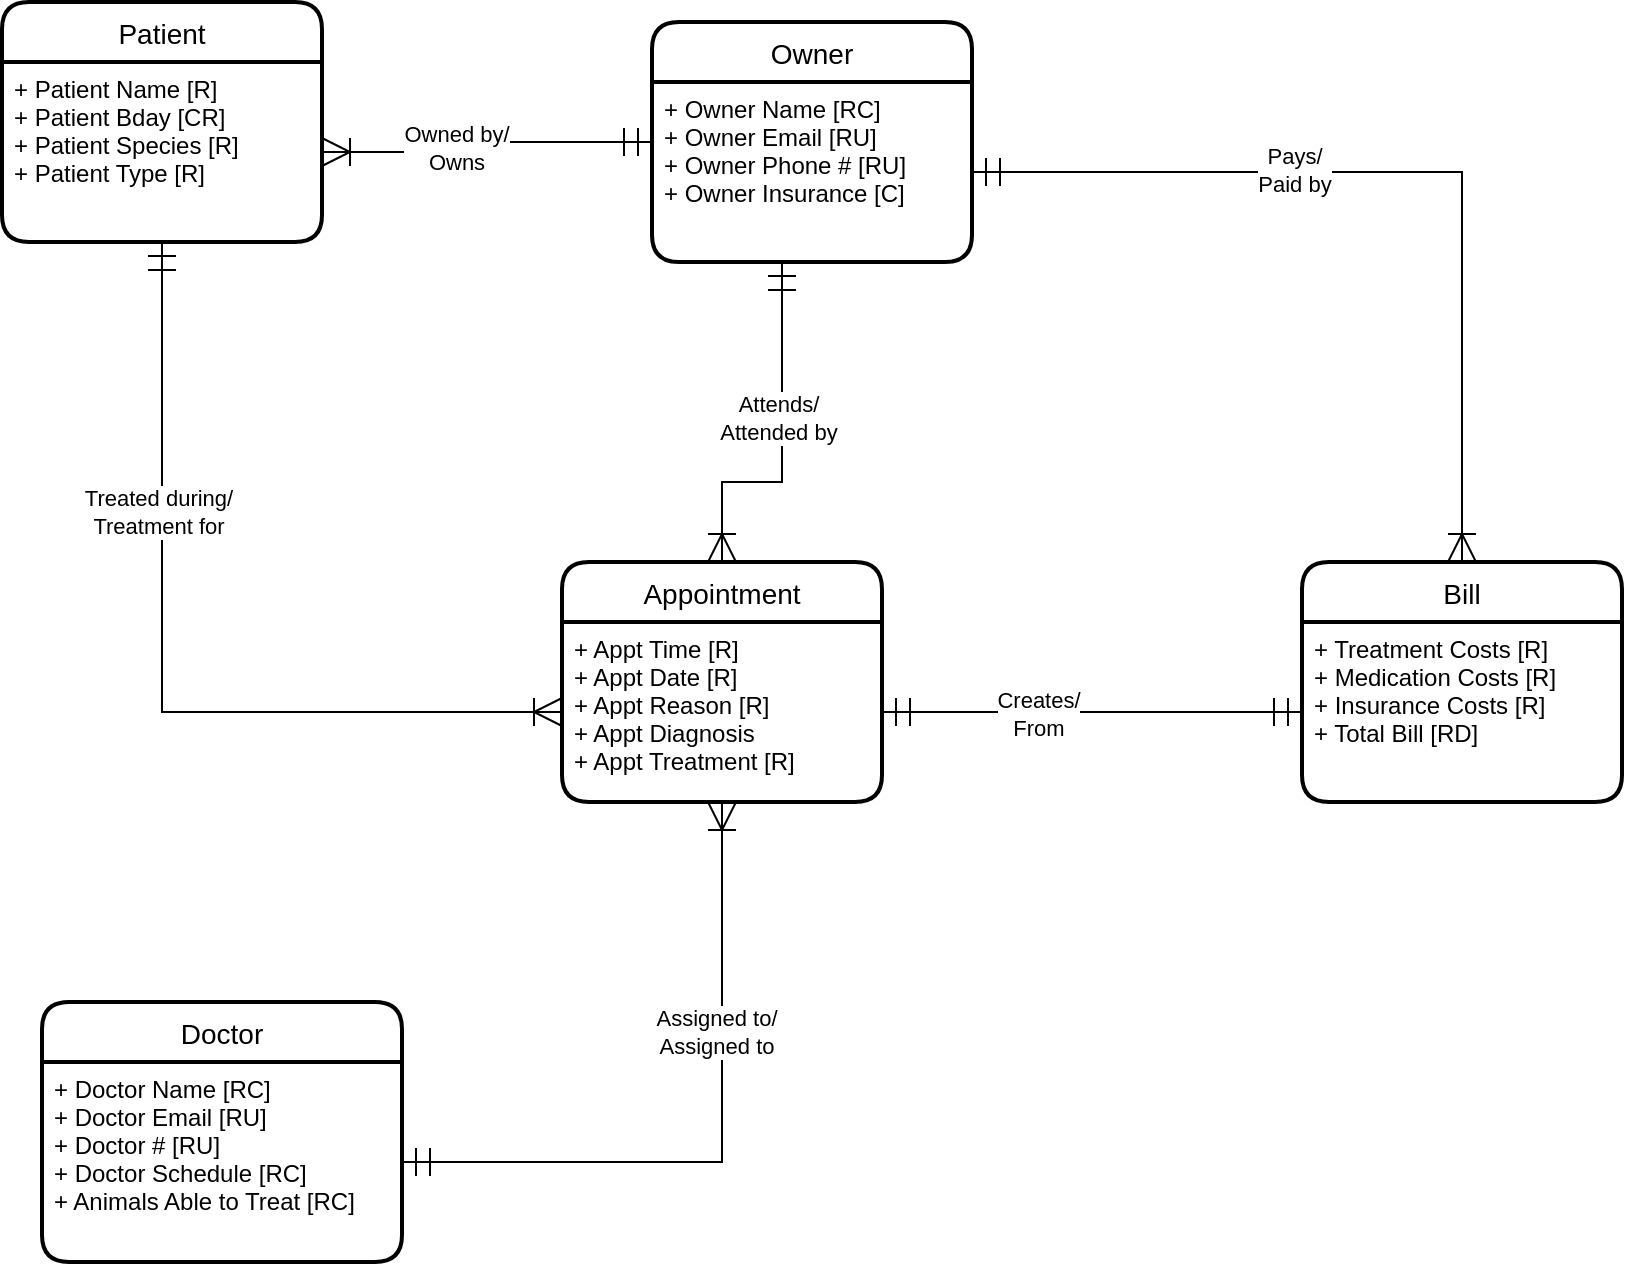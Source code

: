 <mxfile version="14.5.7" type="device"><diagram id="vtf2aGfnUNBkFR3QyOsm" name="V1"><mxGraphModel dx="1422" dy="762" grid="1" gridSize="10" guides="1" tooltips="1" connect="1" arrows="1" fold="1" page="1" pageScale="1" pageWidth="850" pageHeight="1100" math="0" shadow="0"><root><mxCell id="0"/><mxCell id="1" parent="0"/><mxCell id="FJTQIi7GIyaVT1sZlMsp-1" value="Patient" style="swimlane;childLayout=stackLayout;horizontal=1;startSize=30;horizontalStack=0;rounded=1;fontSize=14;fontStyle=0;strokeWidth=2;resizeParent=0;resizeLast=1;shadow=0;dashed=0;align=center;" vertex="1" parent="1"><mxGeometry x="20" y="10" width="160" height="120" as="geometry"/></mxCell><mxCell id="FJTQIi7GIyaVT1sZlMsp-2" value="+ Patient Name [R]&#10;+ Patient Bday [CR]&#10;+ Patient Species [R]&#10;+ Patient Type [R]" style="align=left;strokeColor=none;fillColor=none;spacingLeft=4;fontSize=12;verticalAlign=top;resizable=0;rotatable=0;part=1;" vertex="1" parent="FJTQIi7GIyaVT1sZlMsp-1"><mxGeometry y="30" width="160" height="90" as="geometry"/></mxCell><mxCell id="FJTQIi7GIyaVT1sZlMsp-3" value="Owner" style="swimlane;childLayout=stackLayout;horizontal=1;startSize=30;horizontalStack=0;rounded=1;fontSize=14;fontStyle=0;strokeWidth=2;resizeParent=0;resizeLast=1;shadow=0;dashed=0;align=center;" vertex="1" parent="1"><mxGeometry x="345" y="20" width="160" height="120" as="geometry"/></mxCell><mxCell id="FJTQIi7GIyaVT1sZlMsp-4" value="+ Owner Name [RC]&#10;+ Owner Email [RU]&#10;+ Owner Phone # [RU]&#10;+ Owner Insurance [C]" style="align=left;strokeColor=none;fillColor=none;spacingLeft=4;fontSize=12;verticalAlign=top;resizable=0;rotatable=0;part=1;" vertex="1" parent="FJTQIi7GIyaVT1sZlMsp-3"><mxGeometry y="30" width="160" height="90" as="geometry"/></mxCell><mxCell id="FJTQIi7GIyaVT1sZlMsp-5" value="Doctor" style="swimlane;childLayout=stackLayout;horizontal=1;startSize=30;horizontalStack=0;rounded=1;fontSize=14;fontStyle=0;strokeWidth=2;resizeParent=0;resizeLast=1;shadow=0;dashed=0;align=center;" vertex="1" parent="1"><mxGeometry x="40" y="510" width="180" height="130" as="geometry"/></mxCell><mxCell id="FJTQIi7GIyaVT1sZlMsp-6" value="+ Doctor Name [RC]&#10;+ Doctor Email [RU]&#10;+ Doctor # [RU]&#10;+ Doctor Schedule [RC]&#10;+ Animals Able to Treat [RC]" style="align=left;strokeColor=none;fillColor=none;spacingLeft=4;fontSize=12;verticalAlign=top;resizable=0;rotatable=0;part=1;" vertex="1" parent="FJTQIi7GIyaVT1sZlMsp-5"><mxGeometry y="30" width="180" height="100" as="geometry"/></mxCell><mxCell id="FJTQIi7GIyaVT1sZlMsp-7" value="Bill" style="swimlane;childLayout=stackLayout;horizontal=1;startSize=30;horizontalStack=0;rounded=1;fontSize=14;fontStyle=0;strokeWidth=2;resizeParent=0;resizeLast=1;shadow=0;dashed=0;align=center;" vertex="1" parent="1"><mxGeometry x="670" y="290" width="160" height="120" as="geometry"/></mxCell><mxCell id="FJTQIi7GIyaVT1sZlMsp-8" value="+ Treatment Costs [R] &#10;+ Medication Costs [R]&#10;+ Insurance Costs [R]&#10;+ Total Bill [RD]" style="align=left;strokeColor=none;fillColor=none;spacingLeft=4;fontSize=12;verticalAlign=top;resizable=0;rotatable=0;part=1;" vertex="1" parent="FJTQIi7GIyaVT1sZlMsp-7"><mxGeometry y="30" width="160" height="90" as="geometry"/></mxCell><mxCell id="FJTQIi7GIyaVT1sZlMsp-9" value="Appointment" style="swimlane;childLayout=stackLayout;horizontal=1;startSize=30;horizontalStack=0;rounded=1;fontSize=14;fontStyle=0;strokeWidth=2;resizeParent=0;resizeLast=1;shadow=0;dashed=0;align=center;" vertex="1" parent="1"><mxGeometry x="300" y="290" width="160" height="120" as="geometry"/></mxCell><mxCell id="FJTQIi7GIyaVT1sZlMsp-10" value="+ Appt Time [R]&#10;+ Appt Date [R]&#10;+ Appt Reason [R]&#10;+ Appt Diagnosis&#10;+ Appt Treatment [R]" style="align=left;strokeColor=none;fillColor=none;spacingLeft=4;fontSize=12;verticalAlign=top;resizable=0;rotatable=0;part=1;" vertex="1" parent="FJTQIi7GIyaVT1sZlMsp-9"><mxGeometry y="30" width="160" height="90" as="geometry"/></mxCell><mxCell id="FJTQIi7GIyaVT1sZlMsp-12" style="edgeStyle=orthogonalEdgeStyle;rounded=0;orthogonalLoop=1;jettySize=auto;html=1;entryX=0;entryY=0.5;entryDx=0;entryDy=0;endSize=12;startSize=12;endArrow=ERmandOne;endFill=0;startArrow=ERoneToMany;startFill=0;" edge="1" parent="1" source="FJTQIi7GIyaVT1sZlMsp-2" target="FJTQIi7GIyaVT1sZlMsp-3"><mxGeometry relative="1" as="geometry"/></mxCell><mxCell id="FJTQIi7GIyaVT1sZlMsp-14" value="Owned by/&lt;br&gt;Owns" style="edgeLabel;html=1;align=center;verticalAlign=middle;resizable=0;points=[];" vertex="1" connectable="0" parent="FJTQIi7GIyaVT1sZlMsp-12"><mxGeometry x="-0.211" y="2" relative="1" as="geometry"><mxPoint as="offset"/></mxGeometry></mxCell><mxCell id="FJTQIi7GIyaVT1sZlMsp-15" style="edgeStyle=orthogonalEdgeStyle;rounded=0;orthogonalLoop=1;jettySize=auto;html=1;entryX=0.5;entryY=0;entryDx=0;entryDy=0;startArrow=ERmandOne;startFill=0;startSize=12;endArrow=ERoneToMany;endFill=0;endSize=12;" edge="1" parent="1" source="FJTQIi7GIyaVT1sZlMsp-4" target="FJTQIi7GIyaVT1sZlMsp-9"><mxGeometry relative="1" as="geometry"><Array as="points"><mxPoint x="410" y="250"/><mxPoint x="380" y="250"/></Array></mxGeometry></mxCell><mxCell id="FJTQIi7GIyaVT1sZlMsp-24" value="Attends/&lt;br&gt;Attended by" style="edgeLabel;html=1;align=center;verticalAlign=middle;resizable=0;points=[];" vertex="1" connectable="0" parent="FJTQIi7GIyaVT1sZlMsp-15"><mxGeometry x="-0.133" y="-2" relative="1" as="geometry"><mxPoint as="offset"/></mxGeometry></mxCell><mxCell id="FJTQIi7GIyaVT1sZlMsp-19" style="edgeStyle=orthogonalEdgeStyle;rounded=0;orthogonalLoop=1;jettySize=auto;html=1;exitX=0.5;exitY=1;exitDx=0;exitDy=0;entryX=0;entryY=0.5;entryDx=0;entryDy=0;startArrow=ERmandOne;startFill=0;startSize=12;endArrow=ERoneToMany;endFill=0;endSize=12;" edge="1" parent="1" source="FJTQIi7GIyaVT1sZlMsp-2" target="FJTQIi7GIyaVT1sZlMsp-10"><mxGeometry relative="1" as="geometry"/></mxCell><mxCell id="FJTQIi7GIyaVT1sZlMsp-22" value="Treated during/&lt;br&gt;Treatment for" style="edgeLabel;html=1;align=center;verticalAlign=middle;resizable=0;points=[];" vertex="1" connectable="0" parent="FJTQIi7GIyaVT1sZlMsp-19"><mxGeometry x="-0.379" y="-2" relative="1" as="geometry"><mxPoint as="offset"/></mxGeometry></mxCell><mxCell id="FJTQIi7GIyaVT1sZlMsp-21" style="edgeStyle=orthogonalEdgeStyle;rounded=0;orthogonalLoop=1;jettySize=auto;html=1;entryX=0.5;entryY=1;entryDx=0;entryDy=0;startArrow=ERmandOne;startFill=0;startSize=12;endArrow=ERoneToMany;endFill=0;endSize=12;" edge="1" parent="1" source="FJTQIi7GIyaVT1sZlMsp-6" target="FJTQIi7GIyaVT1sZlMsp-10"><mxGeometry relative="1" as="geometry"/></mxCell><mxCell id="FJTQIi7GIyaVT1sZlMsp-23" value="Assigned to/&lt;br&gt;Assigned to" style="edgeLabel;html=1;align=center;verticalAlign=middle;resizable=0;points=[];" vertex="1" connectable="0" parent="FJTQIi7GIyaVT1sZlMsp-21"><mxGeometry x="0.324" y="3" relative="1" as="geometry"><mxPoint as="offset"/></mxGeometry></mxCell><mxCell id="FJTQIi7GIyaVT1sZlMsp-25" style="edgeStyle=orthogonalEdgeStyle;rounded=0;orthogonalLoop=1;jettySize=auto;html=1;entryX=0.5;entryY=0;entryDx=0;entryDy=0;startArrow=ERmandOne;startFill=0;startSize=12;endArrow=ERoneToMany;endFill=0;endSize=12;" edge="1" parent="1" source="FJTQIi7GIyaVT1sZlMsp-4" target="FJTQIi7GIyaVT1sZlMsp-7"><mxGeometry relative="1" as="geometry"/></mxCell><mxCell id="FJTQIi7GIyaVT1sZlMsp-28" value="Pays/&lt;br&gt;Paid by" style="edgeLabel;html=1;align=center;verticalAlign=middle;resizable=0;points=[];" vertex="1" connectable="0" parent="FJTQIi7GIyaVT1sZlMsp-25"><mxGeometry x="-0.271" y="1" relative="1" as="geometry"><mxPoint as="offset"/></mxGeometry></mxCell><mxCell id="FJTQIi7GIyaVT1sZlMsp-27" style="edgeStyle=orthogonalEdgeStyle;rounded=0;orthogonalLoop=1;jettySize=auto;html=1;entryX=0;entryY=0.5;entryDx=0;entryDy=0;startArrow=ERmandOne;startFill=0;startSize=12;endArrow=ERmandOne;endFill=0;endSize=12;" edge="1" parent="1" source="FJTQIi7GIyaVT1sZlMsp-10" target="FJTQIi7GIyaVT1sZlMsp-8"><mxGeometry relative="1" as="geometry"/></mxCell><mxCell id="FJTQIi7GIyaVT1sZlMsp-29" value="Creates/&lt;br&gt;From" style="edgeLabel;html=1;align=center;verticalAlign=middle;resizable=0;points=[];" vertex="1" connectable="0" parent="FJTQIi7GIyaVT1sZlMsp-27"><mxGeometry x="-0.257" y="-1" relative="1" as="geometry"><mxPoint as="offset"/></mxGeometry></mxCell></root></mxGraphModel></diagram></mxfile>